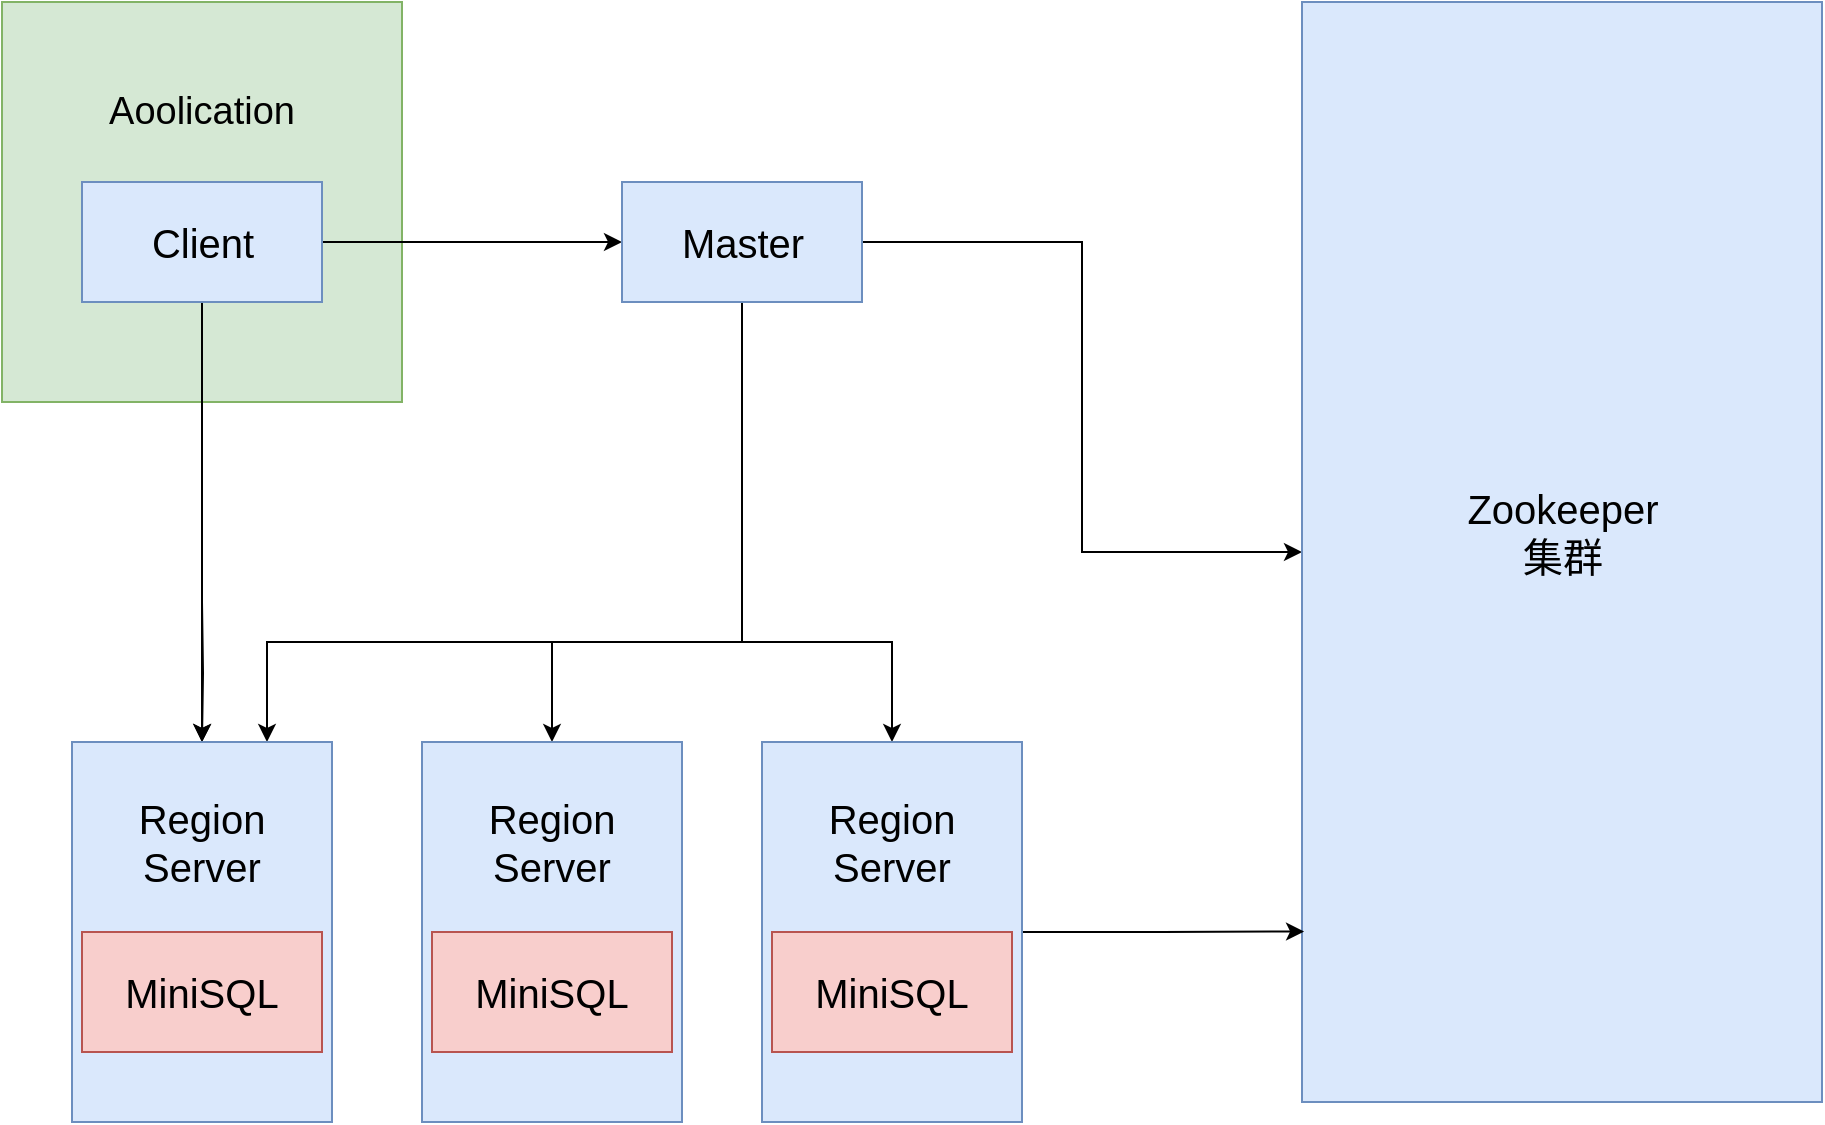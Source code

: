 <mxfile version="14.6.10" type="github">
  <diagram id="Ar9YzeTu5QtAbvn7ITuL" name="Page-1">
    <mxGraphModel dx="1422" dy="735" grid="1" gridSize="10" guides="1" tooltips="1" connect="1" arrows="1" fold="1" page="1" pageScale="1" pageWidth="827" pageHeight="1169" math="0" shadow="0">
      <root>
        <mxCell id="0" />
        <mxCell id="1" parent="0" />
        <mxCell id="cm9vyNFdxOlE6wyfOcG3-2" value="" style="whiteSpace=wrap;html=1;aspect=fixed;fillColor=#d5e8d4;strokeColor=#82b366;" vertex="1" parent="1">
          <mxGeometry x="190" y="90" width="200" height="200" as="geometry" />
        </mxCell>
        <mxCell id="cm9vyNFdxOlE6wyfOcG3-4" value="" style="edgeStyle=orthogonalEdgeStyle;rounded=0;orthogonalLoop=1;jettySize=auto;html=1;" edge="1" parent="1" source="cm9vyNFdxOlE6wyfOcG3-1" target="cm9vyNFdxOlE6wyfOcG3-3">
          <mxGeometry relative="1" as="geometry" />
        </mxCell>
        <mxCell id="cm9vyNFdxOlE6wyfOcG3-6" value="" style="edgeStyle=orthogonalEdgeStyle;rounded=0;orthogonalLoop=1;jettySize=auto;html=1;entryX=0.5;entryY=0;entryDx=0;entryDy=0;" edge="1" parent="1" source="cm9vyNFdxOlE6wyfOcG3-1" target="cm9vyNFdxOlE6wyfOcG3-11">
          <mxGeometry relative="1" as="geometry">
            <mxPoint x="290" y="320" as="targetPoint" />
          </mxGeometry>
        </mxCell>
        <mxCell id="cm9vyNFdxOlE6wyfOcG3-1" value="" style="rounded=0;whiteSpace=wrap;html=1;fillColor=#dae8fc;strokeColor=#6c8ebf;" vertex="1" parent="1">
          <mxGeometry x="230" y="180" width="120" height="60" as="geometry" />
        </mxCell>
        <mxCell id="cm9vyNFdxOlE6wyfOcG3-10" value="" style="edgeStyle=orthogonalEdgeStyle;rounded=0;orthogonalLoop=1;jettySize=auto;html=1;" edge="1" parent="1" source="cm9vyNFdxOlE6wyfOcG3-3" target="cm9vyNFdxOlE6wyfOcG3-9">
          <mxGeometry relative="1" as="geometry" />
        </mxCell>
        <mxCell id="cm9vyNFdxOlE6wyfOcG3-28" style="edgeStyle=orthogonalEdgeStyle;rounded=0;orthogonalLoop=1;jettySize=auto;html=1;entryX=0.5;entryY=0;entryDx=0;entryDy=0;" edge="1" parent="1" source="cm9vyNFdxOlE6wyfOcG3-3" target="cm9vyNFdxOlE6wyfOcG3-14">
          <mxGeometry relative="1" as="geometry">
            <mxPoint x="560" y="260" as="targetPoint" />
            <Array as="points">
              <mxPoint x="560" y="410" />
              <mxPoint x="465" y="410" />
            </Array>
          </mxGeometry>
        </mxCell>
        <mxCell id="cm9vyNFdxOlE6wyfOcG3-29" style="edgeStyle=orthogonalEdgeStyle;rounded=0;orthogonalLoop=1;jettySize=auto;html=1;entryX=0.75;entryY=0;entryDx=0;entryDy=0;" edge="1" parent="1" source="cm9vyNFdxOlE6wyfOcG3-3" target="cm9vyNFdxOlE6wyfOcG3-11">
          <mxGeometry relative="1" as="geometry">
            <Array as="points">
              <mxPoint x="560" y="410" />
              <mxPoint x="323" y="410" />
            </Array>
          </mxGeometry>
        </mxCell>
        <mxCell id="cm9vyNFdxOlE6wyfOcG3-30" style="edgeStyle=orthogonalEdgeStyle;rounded=0;orthogonalLoop=1;jettySize=auto;html=1;entryX=0.5;entryY=0;entryDx=0;entryDy=0;" edge="1" parent="1" source="cm9vyNFdxOlE6wyfOcG3-3" target="cm9vyNFdxOlE6wyfOcG3-15">
          <mxGeometry relative="1" as="geometry">
            <Array as="points">
              <mxPoint x="560" y="410" />
              <mxPoint x="635" y="410" />
            </Array>
          </mxGeometry>
        </mxCell>
        <mxCell id="cm9vyNFdxOlE6wyfOcG3-3" value="" style="rounded=0;whiteSpace=wrap;html=1;fillColor=#dae8fc;strokeColor=#6c8ebf;" vertex="1" parent="1">
          <mxGeometry x="500" y="180" width="120" height="60" as="geometry" />
        </mxCell>
        <mxCell id="cm9vyNFdxOlE6wyfOcG3-12" value="" style="edgeStyle=orthogonalEdgeStyle;rounded=0;orthogonalLoop=1;jettySize=auto;html=1;" edge="1" parent="1" target="cm9vyNFdxOlE6wyfOcG3-11">
          <mxGeometry relative="1" as="geometry">
            <mxPoint x="290" y="390" as="sourcePoint" />
          </mxGeometry>
        </mxCell>
        <mxCell id="cm9vyNFdxOlE6wyfOcG3-9" value="" style="rounded=0;whiteSpace=wrap;html=1;fillColor=#dae8fc;strokeColor=#6c8ebf;" vertex="1" parent="1">
          <mxGeometry x="840" y="90" width="260" height="550" as="geometry" />
        </mxCell>
        <mxCell id="cm9vyNFdxOlE6wyfOcG3-11" value="" style="whiteSpace=wrap;html=1;rounded=0;fillColor=#dae8fc;strokeColor=#6c8ebf;" vertex="1" parent="1">
          <mxGeometry x="225" y="460" width="130" height="190" as="geometry" />
        </mxCell>
        <mxCell id="cm9vyNFdxOlE6wyfOcG3-14" value="" style="whiteSpace=wrap;html=1;rounded=0;fillColor=#dae8fc;strokeColor=#6c8ebf;" vertex="1" parent="1">
          <mxGeometry x="400" y="460" width="130" height="190" as="geometry" />
        </mxCell>
        <mxCell id="cm9vyNFdxOlE6wyfOcG3-21" style="edgeStyle=orthogonalEdgeStyle;rounded=0;orthogonalLoop=1;jettySize=auto;html=1;entryX=0.004;entryY=0.845;entryDx=0;entryDy=0;entryPerimeter=0;" edge="1" parent="1" source="cm9vyNFdxOlE6wyfOcG3-15" target="cm9vyNFdxOlE6wyfOcG3-9">
          <mxGeometry relative="1" as="geometry" />
        </mxCell>
        <mxCell id="cm9vyNFdxOlE6wyfOcG3-15" value="" style="whiteSpace=wrap;html=1;rounded=0;fillColor=#dae8fc;strokeColor=#6c8ebf;" vertex="1" parent="1">
          <mxGeometry x="570" y="460" width="130" height="190" as="geometry" />
        </mxCell>
        <mxCell id="cm9vyNFdxOlE6wyfOcG3-16" value="" style="rounded=0;whiteSpace=wrap;html=1;fillColor=#f8cecc;strokeColor=#b85450;" vertex="1" parent="1">
          <mxGeometry x="230" y="555" width="120" height="60" as="geometry" />
        </mxCell>
        <mxCell id="cm9vyNFdxOlE6wyfOcG3-17" value="" style="rounded=0;whiteSpace=wrap;html=1;fillColor=#f8cecc;strokeColor=#b85450;" vertex="1" parent="1">
          <mxGeometry x="405" y="555" width="120" height="60" as="geometry" />
        </mxCell>
        <mxCell id="cm9vyNFdxOlE6wyfOcG3-18" value="" style="rounded=0;whiteSpace=wrap;html=1;fillColor=#f8cecc;strokeColor=#b85450;" vertex="1" parent="1">
          <mxGeometry x="575" y="555" width="120" height="60" as="geometry" />
        </mxCell>
        <mxCell id="cm9vyNFdxOlE6wyfOcG3-32" value="Client" style="text;html=1;resizable=0;autosize=1;align=center;verticalAlign=middle;points=[];fillColor=none;strokeColor=none;rounded=0;strokeWidth=20;fontSize=20;" vertex="1" parent="1">
          <mxGeometry x="255" y="195" width="70" height="30" as="geometry" />
        </mxCell>
        <mxCell id="cm9vyNFdxOlE6wyfOcG3-34" value="&lt;font style=&quot;font-size: 19px&quot;&gt;Aoolication&lt;/font&gt;" style="text;html=1;strokeColor=none;fillColor=none;align=center;verticalAlign=middle;whiteSpace=wrap;rounded=0;" vertex="1" parent="1">
          <mxGeometry x="235" y="130" width="110" height="30" as="geometry" />
        </mxCell>
        <mxCell id="cm9vyNFdxOlE6wyfOcG3-35" value="Master" style="text;html=1;resizable=0;autosize=1;align=center;verticalAlign=middle;points=[];fillColor=none;strokeColor=none;rounded=0;strokeWidth=20;fontSize=20;" vertex="1" parent="1">
          <mxGeometry x="520" y="195" width="80" height="30" as="geometry" />
        </mxCell>
        <mxCell id="cm9vyNFdxOlE6wyfOcG3-36" value="&lt;div&gt;Zookeeper&lt;/div&gt;&lt;div&gt;集群&lt;br&gt;&lt;/div&gt;" style="text;html=1;resizable=0;autosize=1;align=center;verticalAlign=middle;points=[];fillColor=none;strokeColor=none;rounded=0;strokeWidth=20;fontSize=20;" vertex="1" parent="1">
          <mxGeometry x="915" y="330" width="110" height="50" as="geometry" />
        </mxCell>
        <mxCell id="cm9vyNFdxOlE6wyfOcG3-38" value="&lt;div&gt;Region&lt;/div&gt;&lt;div&gt;Server&lt;br&gt;&lt;/div&gt;" style="text;html=1;strokeColor=none;fillColor=none;align=center;verticalAlign=middle;whiteSpace=wrap;rounded=0;fontSize=20;" vertex="1" parent="1">
          <mxGeometry x="270" y="500" width="40" height="20" as="geometry" />
        </mxCell>
        <mxCell id="cm9vyNFdxOlE6wyfOcG3-39" value="&lt;div&gt;Region&lt;/div&gt;&lt;div&gt;Server&lt;br&gt;&lt;/div&gt;" style="text;html=1;strokeColor=none;fillColor=none;align=center;verticalAlign=middle;whiteSpace=wrap;rounded=0;fontSize=20;" vertex="1" parent="1">
          <mxGeometry x="445" y="500" width="40" height="20" as="geometry" />
        </mxCell>
        <mxCell id="cm9vyNFdxOlE6wyfOcG3-40" value="&lt;div&gt;Region&lt;/div&gt;&lt;div&gt;Server&lt;br&gt;&lt;/div&gt;" style="text;html=1;strokeColor=none;fillColor=none;align=center;verticalAlign=middle;whiteSpace=wrap;rounded=0;fontSize=20;" vertex="1" parent="1">
          <mxGeometry x="615" y="500" width="40" height="20" as="geometry" />
        </mxCell>
        <mxCell id="cm9vyNFdxOlE6wyfOcG3-41" value="MiniSQL" style="text;html=1;strokeColor=none;fillColor=none;align=center;verticalAlign=middle;whiteSpace=wrap;rounded=0;fontSize=20;" vertex="1" parent="1">
          <mxGeometry x="250" y="565" width="80" height="40" as="geometry" />
        </mxCell>
        <mxCell id="cm9vyNFdxOlE6wyfOcG3-42" value="MiniSQL" style="text;html=1;strokeColor=none;fillColor=none;align=center;verticalAlign=middle;whiteSpace=wrap;rounded=0;fontSize=20;" vertex="1" parent="1">
          <mxGeometry x="425" y="565" width="80" height="40" as="geometry" />
        </mxCell>
        <mxCell id="cm9vyNFdxOlE6wyfOcG3-43" value="MiniSQL" style="text;html=1;strokeColor=none;fillColor=none;align=center;verticalAlign=middle;whiteSpace=wrap;rounded=0;fontSize=20;" vertex="1" parent="1">
          <mxGeometry x="595" y="565" width="80" height="40" as="geometry" />
        </mxCell>
      </root>
    </mxGraphModel>
  </diagram>
</mxfile>
